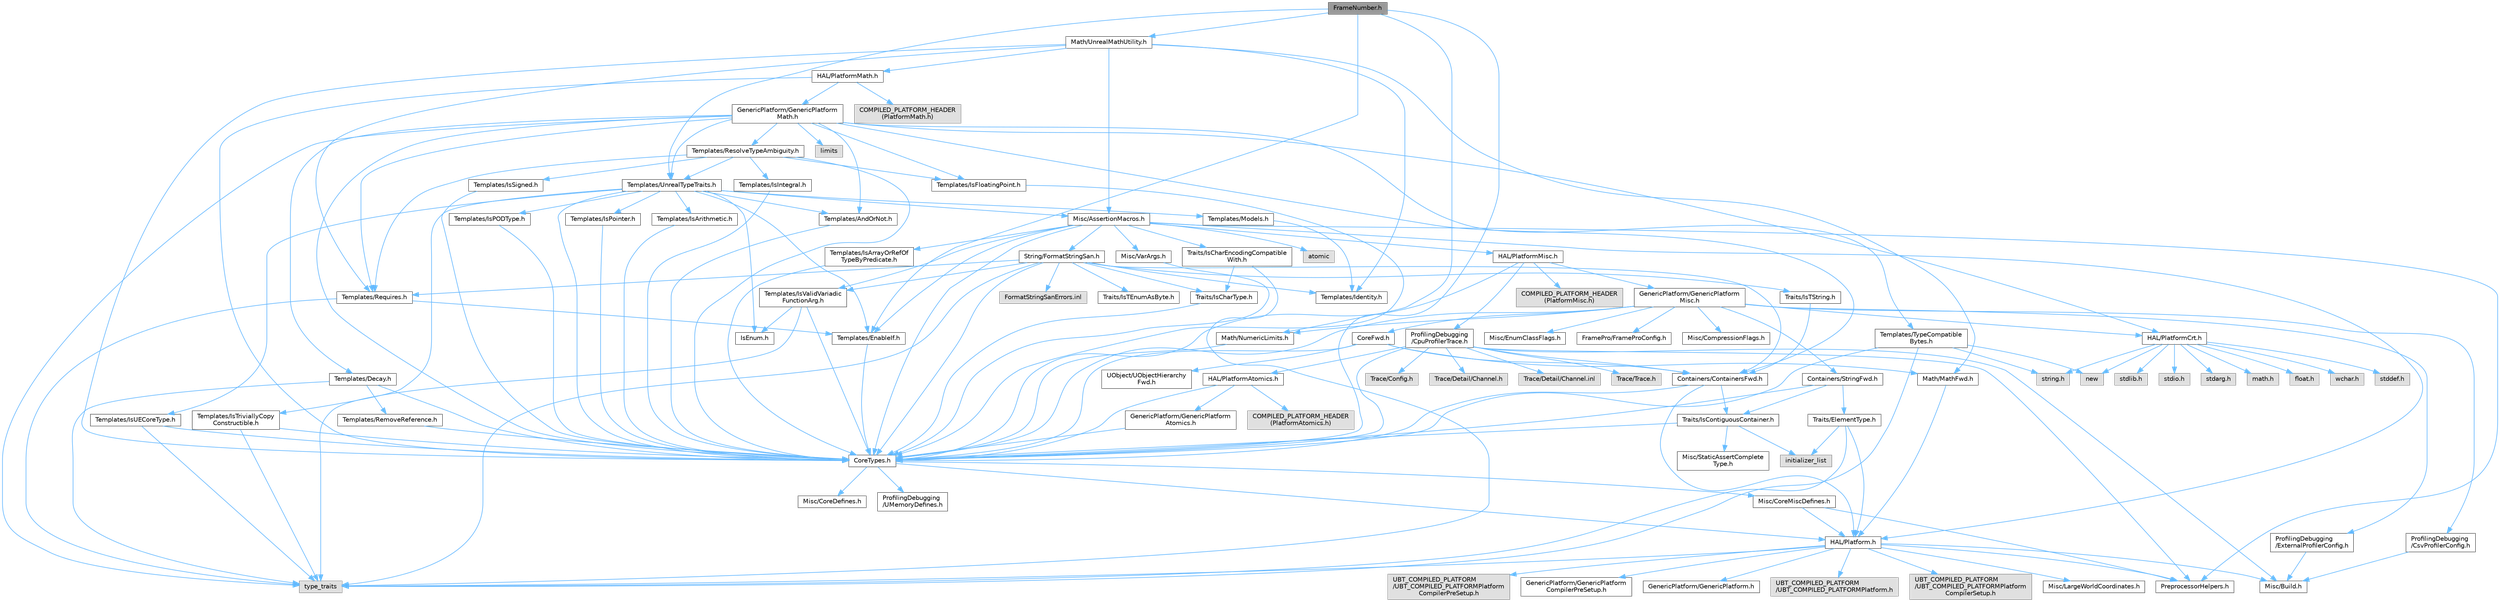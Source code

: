digraph "FrameNumber.h"
{
 // INTERACTIVE_SVG=YES
 // LATEX_PDF_SIZE
  bgcolor="transparent";
  edge [fontname=Helvetica,fontsize=10,labelfontname=Helvetica,labelfontsize=10];
  node [fontname=Helvetica,fontsize=10,shape=box,height=0.2,width=0.4];
  Node1 [id="Node000001",label="FrameNumber.h",height=0.2,width=0.4,color="gray40", fillcolor="grey60", style="filled", fontcolor="black",tooltip=" "];
  Node1 -> Node2 [id="edge1_Node000001_Node000002",color="steelblue1",style="solid",tooltip=" "];
  Node2 [id="Node000002",label="CoreTypes.h",height=0.2,width=0.4,color="grey40", fillcolor="white", style="filled",URL="$dc/dec/CoreTypes_8h.html",tooltip=" "];
  Node2 -> Node3 [id="edge2_Node000002_Node000003",color="steelblue1",style="solid",tooltip=" "];
  Node3 [id="Node000003",label="HAL/Platform.h",height=0.2,width=0.4,color="grey40", fillcolor="white", style="filled",URL="$d9/dd0/Platform_8h.html",tooltip=" "];
  Node3 -> Node4 [id="edge3_Node000003_Node000004",color="steelblue1",style="solid",tooltip=" "];
  Node4 [id="Node000004",label="Misc/Build.h",height=0.2,width=0.4,color="grey40", fillcolor="white", style="filled",URL="$d3/dbb/Build_8h.html",tooltip=" "];
  Node3 -> Node5 [id="edge4_Node000003_Node000005",color="steelblue1",style="solid",tooltip=" "];
  Node5 [id="Node000005",label="Misc/LargeWorldCoordinates.h",height=0.2,width=0.4,color="grey40", fillcolor="white", style="filled",URL="$d2/dcb/LargeWorldCoordinates_8h.html",tooltip=" "];
  Node3 -> Node6 [id="edge5_Node000003_Node000006",color="steelblue1",style="solid",tooltip=" "];
  Node6 [id="Node000006",label="type_traits",height=0.2,width=0.4,color="grey60", fillcolor="#E0E0E0", style="filled",tooltip=" "];
  Node3 -> Node7 [id="edge6_Node000003_Node000007",color="steelblue1",style="solid",tooltip=" "];
  Node7 [id="Node000007",label="PreprocessorHelpers.h",height=0.2,width=0.4,color="grey40", fillcolor="white", style="filled",URL="$db/ddb/PreprocessorHelpers_8h.html",tooltip=" "];
  Node3 -> Node8 [id="edge7_Node000003_Node000008",color="steelblue1",style="solid",tooltip=" "];
  Node8 [id="Node000008",label="UBT_COMPILED_PLATFORM\l/UBT_COMPILED_PLATFORMPlatform\lCompilerPreSetup.h",height=0.2,width=0.4,color="grey60", fillcolor="#E0E0E0", style="filled",tooltip=" "];
  Node3 -> Node9 [id="edge8_Node000003_Node000009",color="steelblue1",style="solid",tooltip=" "];
  Node9 [id="Node000009",label="GenericPlatform/GenericPlatform\lCompilerPreSetup.h",height=0.2,width=0.4,color="grey40", fillcolor="white", style="filled",URL="$d9/dc8/GenericPlatformCompilerPreSetup_8h.html",tooltip=" "];
  Node3 -> Node10 [id="edge9_Node000003_Node000010",color="steelblue1",style="solid",tooltip=" "];
  Node10 [id="Node000010",label="GenericPlatform/GenericPlatform.h",height=0.2,width=0.4,color="grey40", fillcolor="white", style="filled",URL="$d6/d84/GenericPlatform_8h.html",tooltip=" "];
  Node3 -> Node11 [id="edge10_Node000003_Node000011",color="steelblue1",style="solid",tooltip=" "];
  Node11 [id="Node000011",label="UBT_COMPILED_PLATFORM\l/UBT_COMPILED_PLATFORMPlatform.h",height=0.2,width=0.4,color="grey60", fillcolor="#E0E0E0", style="filled",tooltip=" "];
  Node3 -> Node12 [id="edge11_Node000003_Node000012",color="steelblue1",style="solid",tooltip=" "];
  Node12 [id="Node000012",label="UBT_COMPILED_PLATFORM\l/UBT_COMPILED_PLATFORMPlatform\lCompilerSetup.h",height=0.2,width=0.4,color="grey60", fillcolor="#E0E0E0", style="filled",tooltip=" "];
  Node2 -> Node13 [id="edge12_Node000002_Node000013",color="steelblue1",style="solid",tooltip=" "];
  Node13 [id="Node000013",label="ProfilingDebugging\l/UMemoryDefines.h",height=0.2,width=0.4,color="grey40", fillcolor="white", style="filled",URL="$d2/da2/UMemoryDefines_8h.html",tooltip=" "];
  Node2 -> Node14 [id="edge13_Node000002_Node000014",color="steelblue1",style="solid",tooltip=" "];
  Node14 [id="Node000014",label="Misc/CoreMiscDefines.h",height=0.2,width=0.4,color="grey40", fillcolor="white", style="filled",URL="$da/d38/CoreMiscDefines_8h.html",tooltip=" "];
  Node14 -> Node3 [id="edge14_Node000014_Node000003",color="steelblue1",style="solid",tooltip=" "];
  Node14 -> Node7 [id="edge15_Node000014_Node000007",color="steelblue1",style="solid",tooltip=" "];
  Node2 -> Node15 [id="edge16_Node000002_Node000015",color="steelblue1",style="solid",tooltip=" "];
  Node15 [id="Node000015",label="Misc/CoreDefines.h",height=0.2,width=0.4,color="grey40", fillcolor="white", style="filled",URL="$d3/dd2/CoreDefines_8h.html",tooltip=" "];
  Node1 -> Node16 [id="edge17_Node000001_Node000016",color="steelblue1",style="solid",tooltip=" "];
  Node16 [id="Node000016",label="Math/NumericLimits.h",height=0.2,width=0.4,color="grey40", fillcolor="white", style="filled",URL="$df/d1b/NumericLimits_8h.html",tooltip=" "];
  Node16 -> Node2 [id="edge18_Node000016_Node000002",color="steelblue1",style="solid",tooltip=" "];
  Node1 -> Node17 [id="edge19_Node000001_Node000017",color="steelblue1",style="solid",tooltip=" "];
  Node17 [id="Node000017",label="Math/UnrealMathUtility.h",height=0.2,width=0.4,color="grey40", fillcolor="white", style="filled",URL="$db/db8/UnrealMathUtility_8h.html",tooltip=" "];
  Node17 -> Node2 [id="edge20_Node000017_Node000002",color="steelblue1",style="solid",tooltip=" "];
  Node17 -> Node18 [id="edge21_Node000017_Node000018",color="steelblue1",style="solid",tooltip=" "];
  Node18 [id="Node000018",label="Misc/AssertionMacros.h",height=0.2,width=0.4,color="grey40", fillcolor="white", style="filled",URL="$d0/dfa/AssertionMacros_8h.html",tooltip=" "];
  Node18 -> Node2 [id="edge22_Node000018_Node000002",color="steelblue1",style="solid",tooltip=" "];
  Node18 -> Node3 [id="edge23_Node000018_Node000003",color="steelblue1",style="solid",tooltip=" "];
  Node18 -> Node19 [id="edge24_Node000018_Node000019",color="steelblue1",style="solid",tooltip=" "];
  Node19 [id="Node000019",label="HAL/PlatformMisc.h",height=0.2,width=0.4,color="grey40", fillcolor="white", style="filled",URL="$d0/df5/PlatformMisc_8h.html",tooltip=" "];
  Node19 -> Node2 [id="edge25_Node000019_Node000002",color="steelblue1",style="solid",tooltip=" "];
  Node19 -> Node20 [id="edge26_Node000019_Node000020",color="steelblue1",style="solid",tooltip=" "];
  Node20 [id="Node000020",label="GenericPlatform/GenericPlatform\lMisc.h",height=0.2,width=0.4,color="grey40", fillcolor="white", style="filled",URL="$db/d9a/GenericPlatformMisc_8h.html",tooltip=" "];
  Node20 -> Node21 [id="edge27_Node000020_Node000021",color="steelblue1",style="solid",tooltip=" "];
  Node21 [id="Node000021",label="Containers/StringFwd.h",height=0.2,width=0.4,color="grey40", fillcolor="white", style="filled",URL="$df/d37/StringFwd_8h.html",tooltip=" "];
  Node21 -> Node2 [id="edge28_Node000021_Node000002",color="steelblue1",style="solid",tooltip=" "];
  Node21 -> Node22 [id="edge29_Node000021_Node000022",color="steelblue1",style="solid",tooltip=" "];
  Node22 [id="Node000022",label="Traits/ElementType.h",height=0.2,width=0.4,color="grey40", fillcolor="white", style="filled",URL="$d5/d4f/ElementType_8h.html",tooltip=" "];
  Node22 -> Node3 [id="edge30_Node000022_Node000003",color="steelblue1",style="solid",tooltip=" "];
  Node22 -> Node23 [id="edge31_Node000022_Node000023",color="steelblue1",style="solid",tooltip=" "];
  Node23 [id="Node000023",label="initializer_list",height=0.2,width=0.4,color="grey60", fillcolor="#E0E0E0", style="filled",tooltip=" "];
  Node22 -> Node6 [id="edge32_Node000022_Node000006",color="steelblue1",style="solid",tooltip=" "];
  Node21 -> Node24 [id="edge33_Node000021_Node000024",color="steelblue1",style="solid",tooltip=" "];
  Node24 [id="Node000024",label="Traits/IsContiguousContainer.h",height=0.2,width=0.4,color="grey40", fillcolor="white", style="filled",URL="$d5/d3c/IsContiguousContainer_8h.html",tooltip=" "];
  Node24 -> Node2 [id="edge34_Node000024_Node000002",color="steelblue1",style="solid",tooltip=" "];
  Node24 -> Node25 [id="edge35_Node000024_Node000025",color="steelblue1",style="solid",tooltip=" "];
  Node25 [id="Node000025",label="Misc/StaticAssertComplete\lType.h",height=0.2,width=0.4,color="grey40", fillcolor="white", style="filled",URL="$d5/d4e/StaticAssertCompleteType_8h.html",tooltip=" "];
  Node24 -> Node23 [id="edge36_Node000024_Node000023",color="steelblue1",style="solid",tooltip=" "];
  Node20 -> Node26 [id="edge37_Node000020_Node000026",color="steelblue1",style="solid",tooltip=" "];
  Node26 [id="Node000026",label="CoreFwd.h",height=0.2,width=0.4,color="grey40", fillcolor="white", style="filled",URL="$d1/d1e/CoreFwd_8h.html",tooltip=" "];
  Node26 -> Node2 [id="edge38_Node000026_Node000002",color="steelblue1",style="solid",tooltip=" "];
  Node26 -> Node27 [id="edge39_Node000026_Node000027",color="steelblue1",style="solid",tooltip=" "];
  Node27 [id="Node000027",label="Containers/ContainersFwd.h",height=0.2,width=0.4,color="grey40", fillcolor="white", style="filled",URL="$d4/d0a/ContainersFwd_8h.html",tooltip=" "];
  Node27 -> Node3 [id="edge40_Node000027_Node000003",color="steelblue1",style="solid",tooltip=" "];
  Node27 -> Node2 [id="edge41_Node000027_Node000002",color="steelblue1",style="solid",tooltip=" "];
  Node27 -> Node24 [id="edge42_Node000027_Node000024",color="steelblue1",style="solid",tooltip=" "];
  Node26 -> Node28 [id="edge43_Node000026_Node000028",color="steelblue1",style="solid",tooltip=" "];
  Node28 [id="Node000028",label="Math/MathFwd.h",height=0.2,width=0.4,color="grey40", fillcolor="white", style="filled",URL="$d2/d10/MathFwd_8h.html",tooltip=" "];
  Node28 -> Node3 [id="edge44_Node000028_Node000003",color="steelblue1",style="solid",tooltip=" "];
  Node26 -> Node29 [id="edge45_Node000026_Node000029",color="steelblue1",style="solid",tooltip=" "];
  Node29 [id="Node000029",label="UObject/UObjectHierarchy\lFwd.h",height=0.2,width=0.4,color="grey40", fillcolor="white", style="filled",URL="$d3/d13/UObjectHierarchyFwd_8h.html",tooltip=" "];
  Node20 -> Node2 [id="edge46_Node000020_Node000002",color="steelblue1",style="solid",tooltip=" "];
  Node20 -> Node30 [id="edge47_Node000020_Node000030",color="steelblue1",style="solid",tooltip=" "];
  Node30 [id="Node000030",label="FramePro/FrameProConfig.h",height=0.2,width=0.4,color="grey40", fillcolor="white", style="filled",URL="$d7/d90/FrameProConfig_8h.html",tooltip=" "];
  Node20 -> Node31 [id="edge48_Node000020_Node000031",color="steelblue1",style="solid",tooltip=" "];
  Node31 [id="Node000031",label="HAL/PlatformCrt.h",height=0.2,width=0.4,color="grey40", fillcolor="white", style="filled",URL="$d8/d75/PlatformCrt_8h.html",tooltip=" "];
  Node31 -> Node32 [id="edge49_Node000031_Node000032",color="steelblue1",style="solid",tooltip=" "];
  Node32 [id="Node000032",label="new",height=0.2,width=0.4,color="grey60", fillcolor="#E0E0E0", style="filled",tooltip=" "];
  Node31 -> Node33 [id="edge50_Node000031_Node000033",color="steelblue1",style="solid",tooltip=" "];
  Node33 [id="Node000033",label="wchar.h",height=0.2,width=0.4,color="grey60", fillcolor="#E0E0E0", style="filled",tooltip=" "];
  Node31 -> Node34 [id="edge51_Node000031_Node000034",color="steelblue1",style="solid",tooltip=" "];
  Node34 [id="Node000034",label="stddef.h",height=0.2,width=0.4,color="grey60", fillcolor="#E0E0E0", style="filled",tooltip=" "];
  Node31 -> Node35 [id="edge52_Node000031_Node000035",color="steelblue1",style="solid",tooltip=" "];
  Node35 [id="Node000035",label="stdlib.h",height=0.2,width=0.4,color="grey60", fillcolor="#E0E0E0", style="filled",tooltip=" "];
  Node31 -> Node36 [id="edge53_Node000031_Node000036",color="steelblue1",style="solid",tooltip=" "];
  Node36 [id="Node000036",label="stdio.h",height=0.2,width=0.4,color="grey60", fillcolor="#E0E0E0", style="filled",tooltip=" "];
  Node31 -> Node37 [id="edge54_Node000031_Node000037",color="steelblue1",style="solid",tooltip=" "];
  Node37 [id="Node000037",label="stdarg.h",height=0.2,width=0.4,color="grey60", fillcolor="#E0E0E0", style="filled",tooltip=" "];
  Node31 -> Node38 [id="edge55_Node000031_Node000038",color="steelblue1",style="solid",tooltip=" "];
  Node38 [id="Node000038",label="math.h",height=0.2,width=0.4,color="grey60", fillcolor="#E0E0E0", style="filled",tooltip=" "];
  Node31 -> Node39 [id="edge56_Node000031_Node000039",color="steelblue1",style="solid",tooltip=" "];
  Node39 [id="Node000039",label="float.h",height=0.2,width=0.4,color="grey60", fillcolor="#E0E0E0", style="filled",tooltip=" "];
  Node31 -> Node40 [id="edge57_Node000031_Node000040",color="steelblue1",style="solid",tooltip=" "];
  Node40 [id="Node000040",label="string.h",height=0.2,width=0.4,color="grey60", fillcolor="#E0E0E0", style="filled",tooltip=" "];
  Node20 -> Node16 [id="edge58_Node000020_Node000016",color="steelblue1",style="solid",tooltip=" "];
  Node20 -> Node41 [id="edge59_Node000020_Node000041",color="steelblue1",style="solid",tooltip=" "];
  Node41 [id="Node000041",label="Misc/CompressionFlags.h",height=0.2,width=0.4,color="grey40", fillcolor="white", style="filled",URL="$d9/d76/CompressionFlags_8h.html",tooltip=" "];
  Node20 -> Node42 [id="edge60_Node000020_Node000042",color="steelblue1",style="solid",tooltip=" "];
  Node42 [id="Node000042",label="Misc/EnumClassFlags.h",height=0.2,width=0.4,color="grey40", fillcolor="white", style="filled",URL="$d8/de7/EnumClassFlags_8h.html",tooltip=" "];
  Node20 -> Node43 [id="edge61_Node000020_Node000043",color="steelblue1",style="solid",tooltip=" "];
  Node43 [id="Node000043",label="ProfilingDebugging\l/CsvProfilerConfig.h",height=0.2,width=0.4,color="grey40", fillcolor="white", style="filled",URL="$d3/d88/CsvProfilerConfig_8h.html",tooltip=" "];
  Node43 -> Node4 [id="edge62_Node000043_Node000004",color="steelblue1",style="solid",tooltip=" "];
  Node20 -> Node44 [id="edge63_Node000020_Node000044",color="steelblue1",style="solid",tooltip=" "];
  Node44 [id="Node000044",label="ProfilingDebugging\l/ExternalProfilerConfig.h",height=0.2,width=0.4,color="grey40", fillcolor="white", style="filled",URL="$d3/dbb/ExternalProfilerConfig_8h.html",tooltip=" "];
  Node44 -> Node4 [id="edge64_Node000044_Node000004",color="steelblue1",style="solid",tooltip=" "];
  Node19 -> Node45 [id="edge65_Node000019_Node000045",color="steelblue1",style="solid",tooltip=" "];
  Node45 [id="Node000045",label="COMPILED_PLATFORM_HEADER\l(PlatformMisc.h)",height=0.2,width=0.4,color="grey60", fillcolor="#E0E0E0", style="filled",tooltip=" "];
  Node19 -> Node46 [id="edge66_Node000019_Node000046",color="steelblue1",style="solid",tooltip=" "];
  Node46 [id="Node000046",label="ProfilingDebugging\l/CpuProfilerTrace.h",height=0.2,width=0.4,color="grey40", fillcolor="white", style="filled",URL="$da/dcb/CpuProfilerTrace_8h.html",tooltip=" "];
  Node46 -> Node2 [id="edge67_Node000046_Node000002",color="steelblue1",style="solid",tooltip=" "];
  Node46 -> Node27 [id="edge68_Node000046_Node000027",color="steelblue1",style="solid",tooltip=" "];
  Node46 -> Node47 [id="edge69_Node000046_Node000047",color="steelblue1",style="solid",tooltip=" "];
  Node47 [id="Node000047",label="HAL/PlatformAtomics.h",height=0.2,width=0.4,color="grey40", fillcolor="white", style="filled",URL="$d3/d36/PlatformAtomics_8h.html",tooltip=" "];
  Node47 -> Node2 [id="edge70_Node000047_Node000002",color="steelblue1",style="solid",tooltip=" "];
  Node47 -> Node48 [id="edge71_Node000047_Node000048",color="steelblue1",style="solid",tooltip=" "];
  Node48 [id="Node000048",label="GenericPlatform/GenericPlatform\lAtomics.h",height=0.2,width=0.4,color="grey40", fillcolor="white", style="filled",URL="$da/d72/GenericPlatformAtomics_8h.html",tooltip=" "];
  Node48 -> Node2 [id="edge72_Node000048_Node000002",color="steelblue1",style="solid",tooltip=" "];
  Node47 -> Node49 [id="edge73_Node000047_Node000049",color="steelblue1",style="solid",tooltip=" "];
  Node49 [id="Node000049",label="COMPILED_PLATFORM_HEADER\l(PlatformAtomics.h)",height=0.2,width=0.4,color="grey60", fillcolor="#E0E0E0", style="filled",tooltip=" "];
  Node46 -> Node7 [id="edge74_Node000046_Node000007",color="steelblue1",style="solid",tooltip=" "];
  Node46 -> Node4 [id="edge75_Node000046_Node000004",color="steelblue1",style="solid",tooltip=" "];
  Node46 -> Node50 [id="edge76_Node000046_Node000050",color="steelblue1",style="solid",tooltip=" "];
  Node50 [id="Node000050",label="Trace/Config.h",height=0.2,width=0.4,color="grey60", fillcolor="#E0E0E0", style="filled",tooltip=" "];
  Node46 -> Node51 [id="edge77_Node000046_Node000051",color="steelblue1",style="solid",tooltip=" "];
  Node51 [id="Node000051",label="Trace/Detail/Channel.h",height=0.2,width=0.4,color="grey60", fillcolor="#E0E0E0", style="filled",tooltip=" "];
  Node46 -> Node52 [id="edge78_Node000046_Node000052",color="steelblue1",style="solid",tooltip=" "];
  Node52 [id="Node000052",label="Trace/Detail/Channel.inl",height=0.2,width=0.4,color="grey60", fillcolor="#E0E0E0", style="filled",tooltip=" "];
  Node46 -> Node53 [id="edge79_Node000046_Node000053",color="steelblue1",style="solid",tooltip=" "];
  Node53 [id="Node000053",label="Trace/Trace.h",height=0.2,width=0.4,color="grey60", fillcolor="#E0E0E0", style="filled",tooltip=" "];
  Node18 -> Node7 [id="edge80_Node000018_Node000007",color="steelblue1",style="solid",tooltip=" "];
  Node18 -> Node54 [id="edge81_Node000018_Node000054",color="steelblue1",style="solid",tooltip=" "];
  Node54 [id="Node000054",label="Templates/EnableIf.h",height=0.2,width=0.4,color="grey40", fillcolor="white", style="filled",URL="$d7/d60/EnableIf_8h.html",tooltip=" "];
  Node54 -> Node2 [id="edge82_Node000054_Node000002",color="steelblue1",style="solid",tooltip=" "];
  Node18 -> Node55 [id="edge83_Node000018_Node000055",color="steelblue1",style="solid",tooltip=" "];
  Node55 [id="Node000055",label="Templates/IsArrayOrRefOf\lTypeByPredicate.h",height=0.2,width=0.4,color="grey40", fillcolor="white", style="filled",URL="$d6/da1/IsArrayOrRefOfTypeByPredicate_8h.html",tooltip=" "];
  Node55 -> Node2 [id="edge84_Node000055_Node000002",color="steelblue1",style="solid",tooltip=" "];
  Node18 -> Node56 [id="edge85_Node000018_Node000056",color="steelblue1",style="solid",tooltip=" "];
  Node56 [id="Node000056",label="Templates/IsValidVariadic\lFunctionArg.h",height=0.2,width=0.4,color="grey40", fillcolor="white", style="filled",URL="$d0/dc8/IsValidVariadicFunctionArg_8h.html",tooltip=" "];
  Node56 -> Node2 [id="edge86_Node000056_Node000002",color="steelblue1",style="solid",tooltip=" "];
  Node56 -> Node57 [id="edge87_Node000056_Node000057",color="steelblue1",style="solid",tooltip=" "];
  Node57 [id="Node000057",label="IsEnum.h",height=0.2,width=0.4,color="grey40", fillcolor="white", style="filled",URL="$d4/de5/IsEnum_8h.html",tooltip=" "];
  Node56 -> Node6 [id="edge88_Node000056_Node000006",color="steelblue1",style="solid",tooltip=" "];
  Node18 -> Node58 [id="edge89_Node000018_Node000058",color="steelblue1",style="solid",tooltip=" "];
  Node58 [id="Node000058",label="Traits/IsCharEncodingCompatible\lWith.h",height=0.2,width=0.4,color="grey40", fillcolor="white", style="filled",URL="$df/dd1/IsCharEncodingCompatibleWith_8h.html",tooltip=" "];
  Node58 -> Node6 [id="edge90_Node000058_Node000006",color="steelblue1",style="solid",tooltip=" "];
  Node58 -> Node59 [id="edge91_Node000058_Node000059",color="steelblue1",style="solid",tooltip=" "];
  Node59 [id="Node000059",label="Traits/IsCharType.h",height=0.2,width=0.4,color="grey40", fillcolor="white", style="filled",URL="$db/d51/IsCharType_8h.html",tooltip=" "];
  Node59 -> Node2 [id="edge92_Node000059_Node000002",color="steelblue1",style="solid",tooltip=" "];
  Node18 -> Node60 [id="edge93_Node000018_Node000060",color="steelblue1",style="solid",tooltip=" "];
  Node60 [id="Node000060",label="Misc/VarArgs.h",height=0.2,width=0.4,color="grey40", fillcolor="white", style="filled",URL="$d5/d6f/VarArgs_8h.html",tooltip=" "];
  Node60 -> Node2 [id="edge94_Node000060_Node000002",color="steelblue1",style="solid",tooltip=" "];
  Node18 -> Node61 [id="edge95_Node000018_Node000061",color="steelblue1",style="solid",tooltip=" "];
  Node61 [id="Node000061",label="String/FormatStringSan.h",height=0.2,width=0.4,color="grey40", fillcolor="white", style="filled",URL="$d3/d8b/FormatStringSan_8h.html",tooltip=" "];
  Node61 -> Node6 [id="edge96_Node000061_Node000006",color="steelblue1",style="solid",tooltip=" "];
  Node61 -> Node2 [id="edge97_Node000061_Node000002",color="steelblue1",style="solid",tooltip=" "];
  Node61 -> Node62 [id="edge98_Node000061_Node000062",color="steelblue1",style="solid",tooltip=" "];
  Node62 [id="Node000062",label="Templates/Requires.h",height=0.2,width=0.4,color="grey40", fillcolor="white", style="filled",URL="$dc/d96/Requires_8h.html",tooltip=" "];
  Node62 -> Node54 [id="edge99_Node000062_Node000054",color="steelblue1",style="solid",tooltip=" "];
  Node62 -> Node6 [id="edge100_Node000062_Node000006",color="steelblue1",style="solid",tooltip=" "];
  Node61 -> Node63 [id="edge101_Node000061_Node000063",color="steelblue1",style="solid",tooltip=" "];
  Node63 [id="Node000063",label="Templates/Identity.h",height=0.2,width=0.4,color="grey40", fillcolor="white", style="filled",URL="$d0/dd5/Identity_8h.html",tooltip=" "];
  Node61 -> Node56 [id="edge102_Node000061_Node000056",color="steelblue1",style="solid",tooltip=" "];
  Node61 -> Node59 [id="edge103_Node000061_Node000059",color="steelblue1",style="solid",tooltip=" "];
  Node61 -> Node64 [id="edge104_Node000061_Node000064",color="steelblue1",style="solid",tooltip=" "];
  Node64 [id="Node000064",label="Traits/IsTEnumAsByte.h",height=0.2,width=0.4,color="grey40", fillcolor="white", style="filled",URL="$d1/de6/IsTEnumAsByte_8h.html",tooltip=" "];
  Node61 -> Node65 [id="edge105_Node000061_Node000065",color="steelblue1",style="solid",tooltip=" "];
  Node65 [id="Node000065",label="Traits/IsTString.h",height=0.2,width=0.4,color="grey40", fillcolor="white", style="filled",URL="$d0/df8/IsTString_8h.html",tooltip=" "];
  Node65 -> Node27 [id="edge106_Node000065_Node000027",color="steelblue1",style="solid",tooltip=" "];
  Node61 -> Node27 [id="edge107_Node000061_Node000027",color="steelblue1",style="solid",tooltip=" "];
  Node61 -> Node66 [id="edge108_Node000061_Node000066",color="steelblue1",style="solid",tooltip=" "];
  Node66 [id="Node000066",label="FormatStringSanErrors.inl",height=0.2,width=0.4,color="grey60", fillcolor="#E0E0E0", style="filled",tooltip=" "];
  Node18 -> Node67 [id="edge109_Node000018_Node000067",color="steelblue1",style="solid",tooltip=" "];
  Node67 [id="Node000067",label="atomic",height=0.2,width=0.4,color="grey60", fillcolor="#E0E0E0", style="filled",tooltip=" "];
  Node17 -> Node68 [id="edge110_Node000017_Node000068",color="steelblue1",style="solid",tooltip=" "];
  Node68 [id="Node000068",label="HAL/PlatformMath.h",height=0.2,width=0.4,color="grey40", fillcolor="white", style="filled",URL="$dc/d53/PlatformMath_8h.html",tooltip=" "];
  Node68 -> Node2 [id="edge111_Node000068_Node000002",color="steelblue1",style="solid",tooltip=" "];
  Node68 -> Node69 [id="edge112_Node000068_Node000069",color="steelblue1",style="solid",tooltip=" "];
  Node69 [id="Node000069",label="GenericPlatform/GenericPlatform\lMath.h",height=0.2,width=0.4,color="grey40", fillcolor="white", style="filled",URL="$d5/d79/GenericPlatformMath_8h.html",tooltip=" "];
  Node69 -> Node2 [id="edge113_Node000069_Node000002",color="steelblue1",style="solid",tooltip=" "];
  Node69 -> Node27 [id="edge114_Node000069_Node000027",color="steelblue1",style="solid",tooltip=" "];
  Node69 -> Node31 [id="edge115_Node000069_Node000031",color="steelblue1",style="solid",tooltip=" "];
  Node69 -> Node70 [id="edge116_Node000069_Node000070",color="steelblue1",style="solid",tooltip=" "];
  Node70 [id="Node000070",label="Templates/AndOrNot.h",height=0.2,width=0.4,color="grey40", fillcolor="white", style="filled",URL="$db/d0a/AndOrNot_8h.html",tooltip=" "];
  Node70 -> Node2 [id="edge117_Node000070_Node000002",color="steelblue1",style="solid",tooltip=" "];
  Node69 -> Node71 [id="edge118_Node000069_Node000071",color="steelblue1",style="solid",tooltip=" "];
  Node71 [id="Node000071",label="Templates/Decay.h",height=0.2,width=0.4,color="grey40", fillcolor="white", style="filled",URL="$dd/d0f/Decay_8h.html",tooltip=" "];
  Node71 -> Node2 [id="edge119_Node000071_Node000002",color="steelblue1",style="solid",tooltip=" "];
  Node71 -> Node72 [id="edge120_Node000071_Node000072",color="steelblue1",style="solid",tooltip=" "];
  Node72 [id="Node000072",label="Templates/RemoveReference.h",height=0.2,width=0.4,color="grey40", fillcolor="white", style="filled",URL="$da/dbe/RemoveReference_8h.html",tooltip=" "];
  Node72 -> Node2 [id="edge121_Node000072_Node000002",color="steelblue1",style="solid",tooltip=" "];
  Node71 -> Node6 [id="edge122_Node000071_Node000006",color="steelblue1",style="solid",tooltip=" "];
  Node69 -> Node73 [id="edge123_Node000069_Node000073",color="steelblue1",style="solid",tooltip=" "];
  Node73 [id="Node000073",label="Templates/IsFloatingPoint.h",height=0.2,width=0.4,color="grey40", fillcolor="white", style="filled",URL="$d3/d11/IsFloatingPoint_8h.html",tooltip=" "];
  Node73 -> Node2 [id="edge124_Node000073_Node000002",color="steelblue1",style="solid",tooltip=" "];
  Node69 -> Node74 [id="edge125_Node000069_Node000074",color="steelblue1",style="solid",tooltip=" "];
  Node74 [id="Node000074",label="Templates/UnrealTypeTraits.h",height=0.2,width=0.4,color="grey40", fillcolor="white", style="filled",URL="$d2/d2d/UnrealTypeTraits_8h.html",tooltip=" "];
  Node74 -> Node2 [id="edge126_Node000074_Node000002",color="steelblue1",style="solid",tooltip=" "];
  Node74 -> Node75 [id="edge127_Node000074_Node000075",color="steelblue1",style="solid",tooltip=" "];
  Node75 [id="Node000075",label="Templates/IsPointer.h",height=0.2,width=0.4,color="grey40", fillcolor="white", style="filled",URL="$d7/d05/IsPointer_8h.html",tooltip=" "];
  Node75 -> Node2 [id="edge128_Node000075_Node000002",color="steelblue1",style="solid",tooltip=" "];
  Node74 -> Node18 [id="edge129_Node000074_Node000018",color="steelblue1",style="solid",tooltip=" "];
  Node74 -> Node70 [id="edge130_Node000074_Node000070",color="steelblue1",style="solid",tooltip=" "];
  Node74 -> Node54 [id="edge131_Node000074_Node000054",color="steelblue1",style="solid",tooltip=" "];
  Node74 -> Node76 [id="edge132_Node000074_Node000076",color="steelblue1",style="solid",tooltip=" "];
  Node76 [id="Node000076",label="Templates/IsArithmetic.h",height=0.2,width=0.4,color="grey40", fillcolor="white", style="filled",URL="$d2/d5d/IsArithmetic_8h.html",tooltip=" "];
  Node76 -> Node2 [id="edge133_Node000076_Node000002",color="steelblue1",style="solid",tooltip=" "];
  Node74 -> Node57 [id="edge134_Node000074_Node000057",color="steelblue1",style="solid",tooltip=" "];
  Node74 -> Node77 [id="edge135_Node000074_Node000077",color="steelblue1",style="solid",tooltip=" "];
  Node77 [id="Node000077",label="Templates/Models.h",height=0.2,width=0.4,color="grey40", fillcolor="white", style="filled",URL="$d3/d0c/Models_8h.html",tooltip=" "];
  Node77 -> Node63 [id="edge136_Node000077_Node000063",color="steelblue1",style="solid",tooltip=" "];
  Node74 -> Node78 [id="edge137_Node000074_Node000078",color="steelblue1",style="solid",tooltip=" "];
  Node78 [id="Node000078",label="Templates/IsPODType.h",height=0.2,width=0.4,color="grey40", fillcolor="white", style="filled",URL="$d7/db1/IsPODType_8h.html",tooltip=" "];
  Node78 -> Node2 [id="edge138_Node000078_Node000002",color="steelblue1",style="solid",tooltip=" "];
  Node74 -> Node79 [id="edge139_Node000074_Node000079",color="steelblue1",style="solid",tooltip=" "];
  Node79 [id="Node000079",label="Templates/IsUECoreType.h",height=0.2,width=0.4,color="grey40", fillcolor="white", style="filled",URL="$d1/db8/IsUECoreType_8h.html",tooltip=" "];
  Node79 -> Node2 [id="edge140_Node000079_Node000002",color="steelblue1",style="solid",tooltip=" "];
  Node79 -> Node6 [id="edge141_Node000079_Node000006",color="steelblue1",style="solid",tooltip=" "];
  Node74 -> Node80 [id="edge142_Node000074_Node000080",color="steelblue1",style="solid",tooltip=" "];
  Node80 [id="Node000080",label="Templates/IsTriviallyCopy\lConstructible.h",height=0.2,width=0.4,color="grey40", fillcolor="white", style="filled",URL="$d3/d78/IsTriviallyCopyConstructible_8h.html",tooltip=" "];
  Node80 -> Node2 [id="edge143_Node000080_Node000002",color="steelblue1",style="solid",tooltip=" "];
  Node80 -> Node6 [id="edge144_Node000080_Node000006",color="steelblue1",style="solid",tooltip=" "];
  Node69 -> Node62 [id="edge145_Node000069_Node000062",color="steelblue1",style="solid",tooltip=" "];
  Node69 -> Node81 [id="edge146_Node000069_Node000081",color="steelblue1",style="solid",tooltip=" "];
  Node81 [id="Node000081",label="Templates/ResolveTypeAmbiguity.h",height=0.2,width=0.4,color="grey40", fillcolor="white", style="filled",URL="$df/d1f/ResolveTypeAmbiguity_8h.html",tooltip=" "];
  Node81 -> Node2 [id="edge147_Node000081_Node000002",color="steelblue1",style="solid",tooltip=" "];
  Node81 -> Node73 [id="edge148_Node000081_Node000073",color="steelblue1",style="solid",tooltip=" "];
  Node81 -> Node74 [id="edge149_Node000081_Node000074",color="steelblue1",style="solid",tooltip=" "];
  Node81 -> Node82 [id="edge150_Node000081_Node000082",color="steelblue1",style="solid",tooltip=" "];
  Node82 [id="Node000082",label="Templates/IsSigned.h",height=0.2,width=0.4,color="grey40", fillcolor="white", style="filled",URL="$d8/dd8/IsSigned_8h.html",tooltip=" "];
  Node82 -> Node2 [id="edge151_Node000082_Node000002",color="steelblue1",style="solid",tooltip=" "];
  Node81 -> Node83 [id="edge152_Node000081_Node000083",color="steelblue1",style="solid",tooltip=" "];
  Node83 [id="Node000083",label="Templates/IsIntegral.h",height=0.2,width=0.4,color="grey40", fillcolor="white", style="filled",URL="$da/d64/IsIntegral_8h.html",tooltip=" "];
  Node83 -> Node2 [id="edge153_Node000083_Node000002",color="steelblue1",style="solid",tooltip=" "];
  Node81 -> Node62 [id="edge154_Node000081_Node000062",color="steelblue1",style="solid",tooltip=" "];
  Node69 -> Node84 [id="edge155_Node000069_Node000084",color="steelblue1",style="solid",tooltip=" "];
  Node84 [id="Node000084",label="Templates/TypeCompatible\lBytes.h",height=0.2,width=0.4,color="grey40", fillcolor="white", style="filled",URL="$df/d0a/TypeCompatibleBytes_8h.html",tooltip=" "];
  Node84 -> Node2 [id="edge156_Node000084_Node000002",color="steelblue1",style="solid",tooltip=" "];
  Node84 -> Node40 [id="edge157_Node000084_Node000040",color="steelblue1",style="solid",tooltip=" "];
  Node84 -> Node32 [id="edge158_Node000084_Node000032",color="steelblue1",style="solid",tooltip=" "];
  Node84 -> Node6 [id="edge159_Node000084_Node000006",color="steelblue1",style="solid",tooltip=" "];
  Node69 -> Node85 [id="edge160_Node000069_Node000085",color="steelblue1",style="solid",tooltip=" "];
  Node85 [id="Node000085",label="limits",height=0.2,width=0.4,color="grey60", fillcolor="#E0E0E0", style="filled",tooltip=" "];
  Node69 -> Node6 [id="edge161_Node000069_Node000006",color="steelblue1",style="solid",tooltip=" "];
  Node68 -> Node86 [id="edge162_Node000068_Node000086",color="steelblue1",style="solid",tooltip=" "];
  Node86 [id="Node000086",label="COMPILED_PLATFORM_HEADER\l(PlatformMath.h)",height=0.2,width=0.4,color="grey60", fillcolor="#E0E0E0", style="filled",tooltip=" "];
  Node17 -> Node28 [id="edge163_Node000017_Node000028",color="steelblue1",style="solid",tooltip=" "];
  Node17 -> Node63 [id="edge164_Node000017_Node000063",color="steelblue1",style="solid",tooltip=" "];
  Node17 -> Node62 [id="edge165_Node000017_Node000062",color="steelblue1",style="solid",tooltip=" "];
  Node1 -> Node54 [id="edge166_Node000001_Node000054",color="steelblue1",style="solid",tooltip=" "];
  Node1 -> Node74 [id="edge167_Node000001_Node000074",color="steelblue1",style="solid",tooltip=" "];
}
